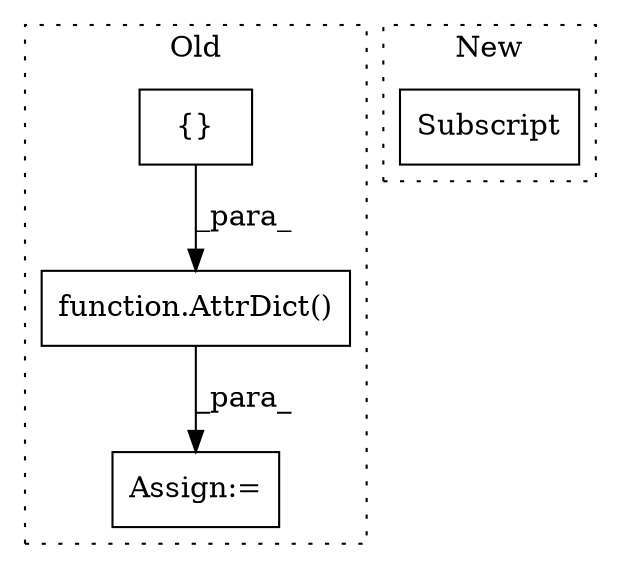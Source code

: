 digraph G {
subgraph cluster0 {
1 [label="function.AttrDict()" a="75" s="13465,13558" l="9,1" shape="box"];
3 [label="{}" a="95" s="13474,13547" l="14,11" shape="box"];
4 [label="Assign:=" a="68" s="13462" l="3" shape="box"];
label = "Old";
style="dotted";
}
subgraph cluster1 {
2 [label="Subscript" a="63" s="13811,0" l="15,0" shape="box"];
label = "New";
style="dotted";
}
1 -> 4 [label="_para_"];
3 -> 1 [label="_para_"];
}